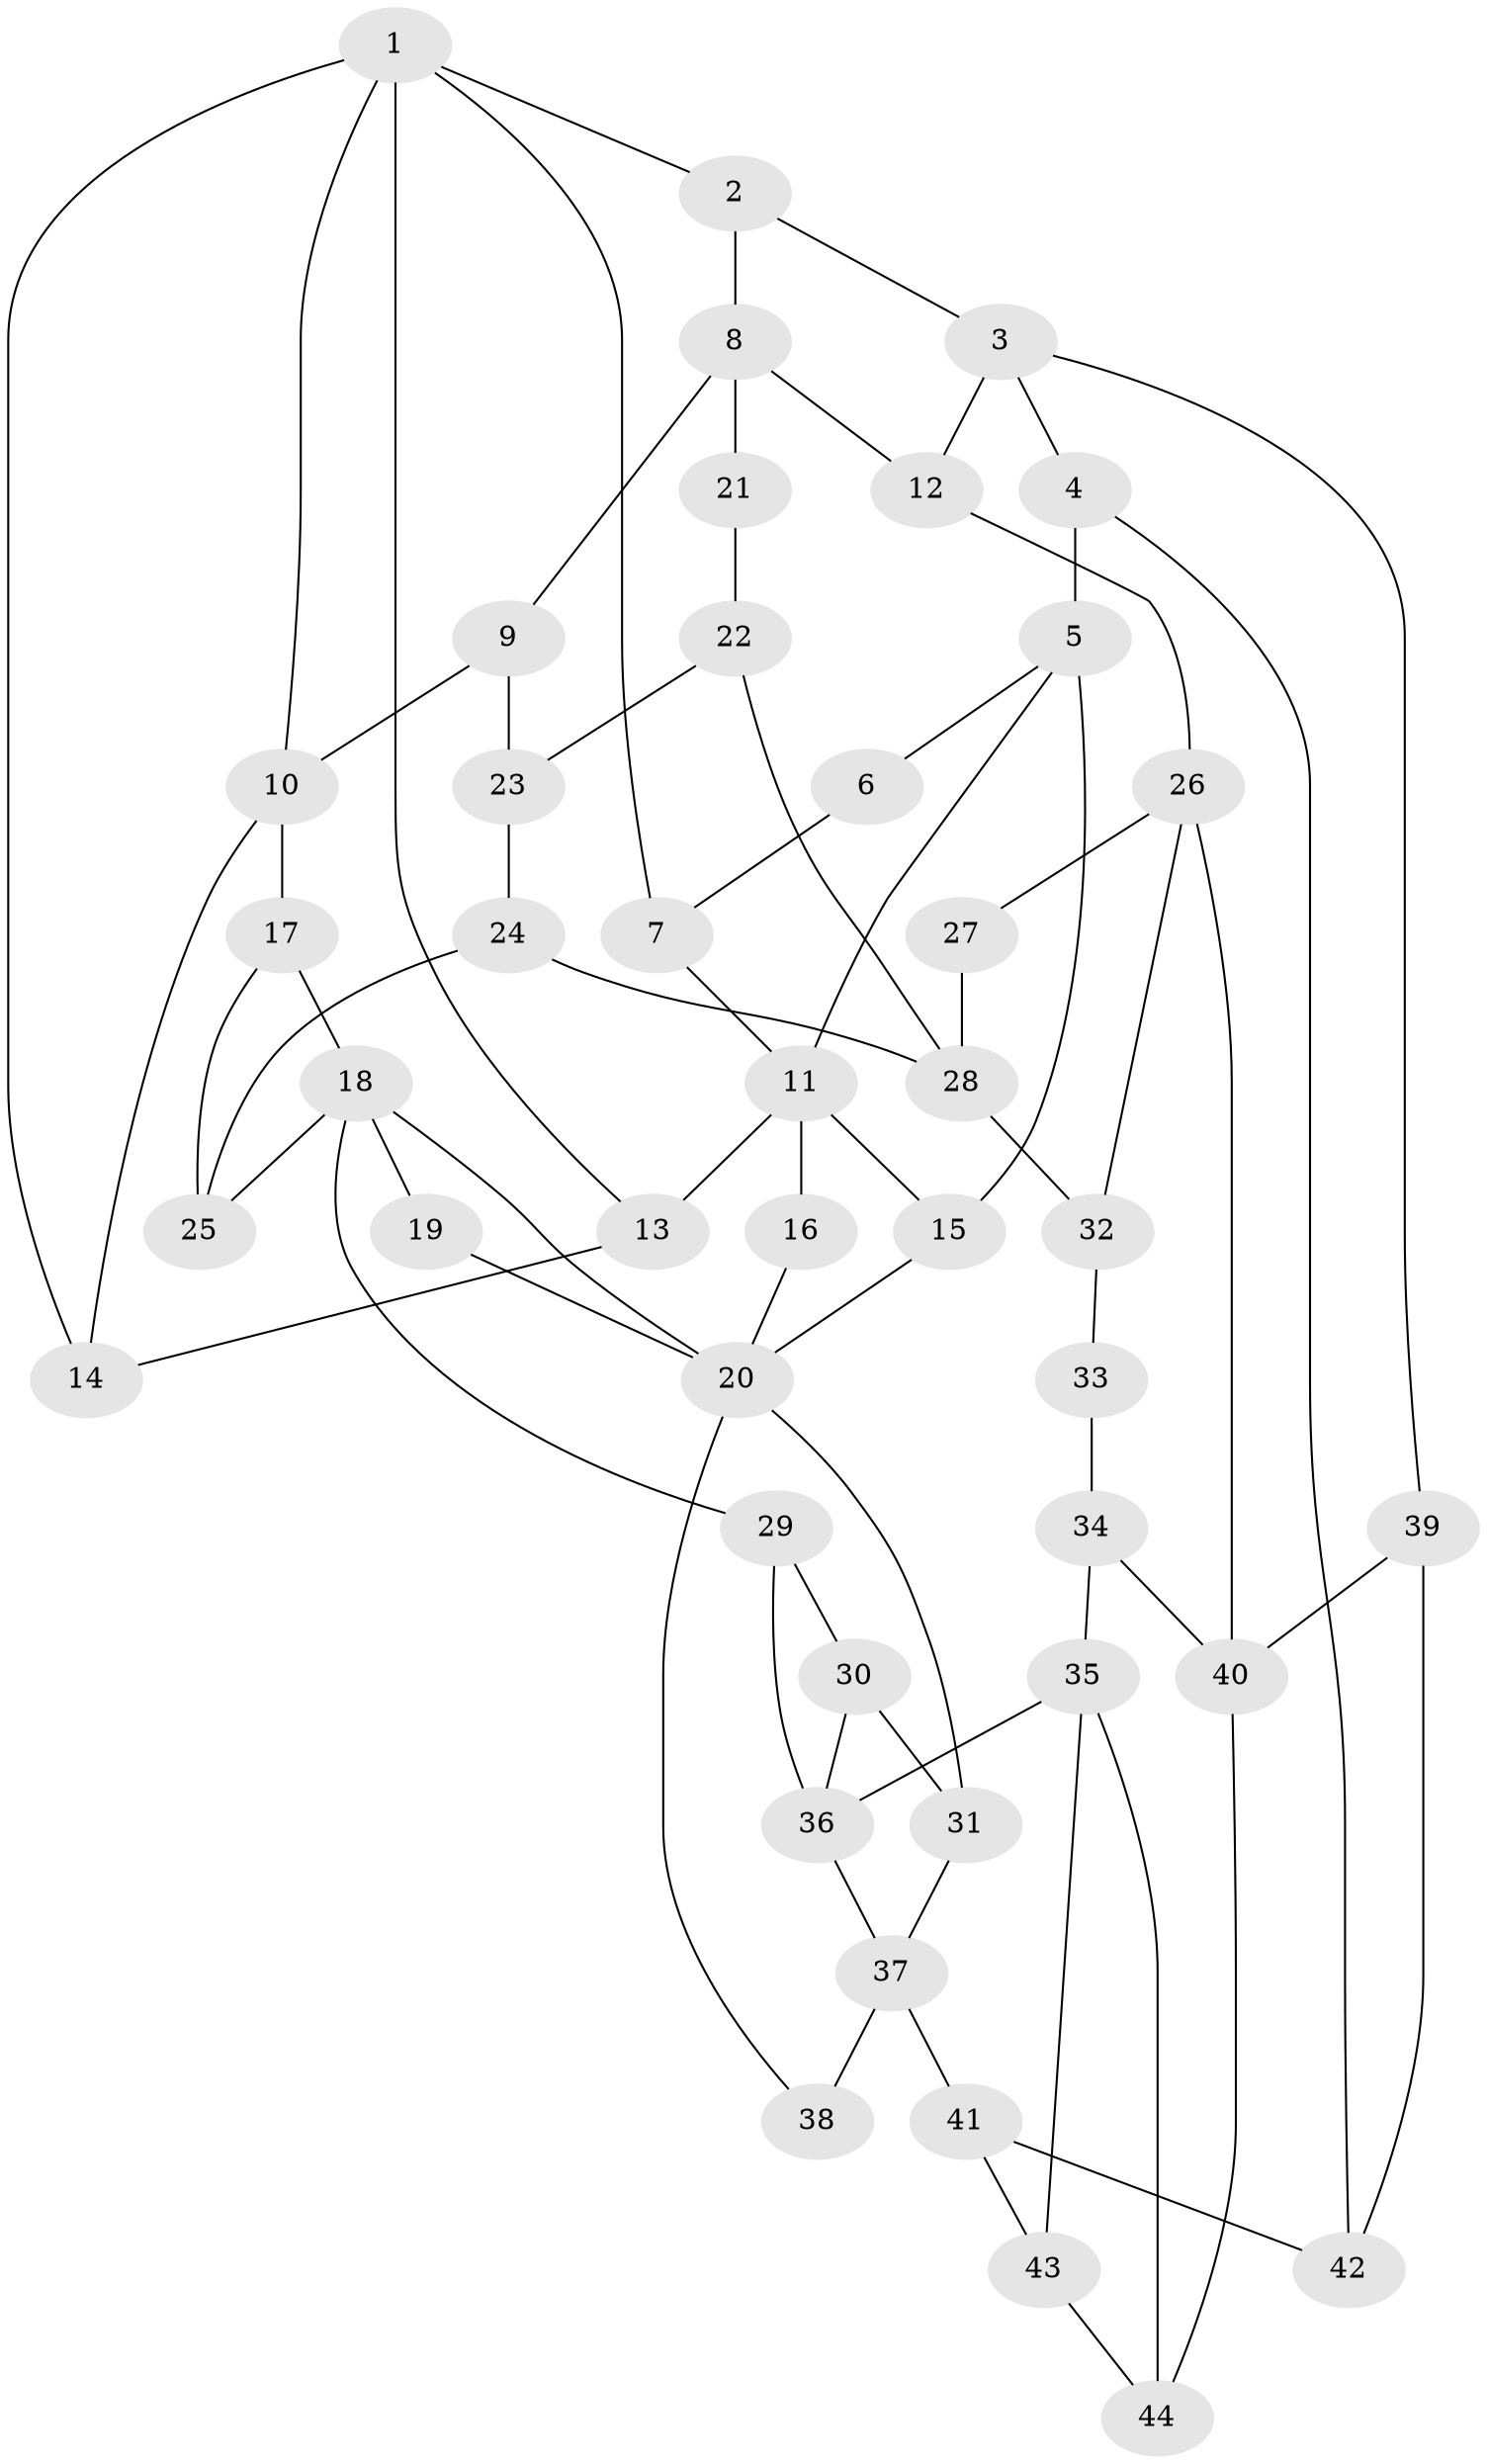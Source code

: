 // original degree distribution, {3: 0.022727272727272728, 4: 0.2159090909090909, 6: 0.19318181818181818, 5: 0.5681818181818182}
// Generated by graph-tools (version 1.1) at 2025/38/03/09/25 02:38:41]
// undirected, 44 vertices, 72 edges
graph export_dot {
graph [start="1"]
  node [color=gray90,style=filled];
  1;
  2;
  3;
  4;
  5;
  6;
  7;
  8;
  9;
  10;
  11;
  12;
  13;
  14;
  15;
  16;
  17;
  18;
  19;
  20;
  21;
  22;
  23;
  24;
  25;
  26;
  27;
  28;
  29;
  30;
  31;
  32;
  33;
  34;
  35;
  36;
  37;
  38;
  39;
  40;
  41;
  42;
  43;
  44;
  1 -- 2 [weight=1.0];
  1 -- 7 [weight=1.0];
  1 -- 10 [weight=1.0];
  1 -- 13 [weight=1.0];
  1 -- 14 [weight=1.0];
  2 -- 3 [weight=1.0];
  2 -- 8 [weight=1.0];
  3 -- 4 [weight=1.0];
  3 -- 12 [weight=1.0];
  3 -- 39 [weight=1.0];
  4 -- 5 [weight=2.0];
  4 -- 42 [weight=1.0];
  5 -- 6 [weight=1.0];
  5 -- 11 [weight=1.0];
  5 -- 15 [weight=2.0];
  6 -- 7 [weight=1.0];
  7 -- 11 [weight=1.0];
  8 -- 9 [weight=2.0];
  8 -- 12 [weight=1.0];
  8 -- 21 [weight=2.0];
  9 -- 10 [weight=2.0];
  9 -- 23 [weight=1.0];
  10 -- 14 [weight=1.0];
  10 -- 17 [weight=1.0];
  11 -- 13 [weight=1.0];
  11 -- 15 [weight=1.0];
  11 -- 16 [weight=2.0];
  12 -- 26 [weight=1.0];
  13 -- 14 [weight=1.0];
  15 -- 20 [weight=1.0];
  16 -- 20 [weight=1.0];
  17 -- 18 [weight=1.0];
  17 -- 25 [weight=1.0];
  18 -- 19 [weight=2.0];
  18 -- 20 [weight=1.0];
  18 -- 25 [weight=1.0];
  18 -- 29 [weight=1.0];
  19 -- 20 [weight=1.0];
  20 -- 31 [weight=1.0];
  20 -- 38 [weight=1.0];
  21 -- 22 [weight=1.0];
  22 -- 23 [weight=1.0];
  22 -- 28 [weight=1.0];
  23 -- 24 [weight=1.0];
  24 -- 25 [weight=1.0];
  24 -- 28 [weight=1.0];
  26 -- 27 [weight=1.0];
  26 -- 32 [weight=1.0];
  26 -- 40 [weight=2.0];
  27 -- 28 [weight=2.0];
  28 -- 32 [weight=2.0];
  29 -- 30 [weight=1.0];
  29 -- 36 [weight=1.0];
  30 -- 31 [weight=1.0];
  30 -- 36 [weight=1.0];
  31 -- 37 [weight=1.0];
  32 -- 33 [weight=1.0];
  33 -- 34 [weight=2.0];
  34 -- 35 [weight=2.0];
  34 -- 40 [weight=1.0];
  35 -- 36 [weight=2.0];
  35 -- 43 [weight=1.0];
  35 -- 44 [weight=1.0];
  36 -- 37 [weight=1.0];
  37 -- 38 [weight=2.0];
  37 -- 41 [weight=2.0];
  39 -- 40 [weight=2.0];
  39 -- 42 [weight=1.0];
  40 -- 44 [weight=1.0];
  41 -- 42 [weight=2.0];
  41 -- 43 [weight=1.0];
  43 -- 44 [weight=1.0];
}
